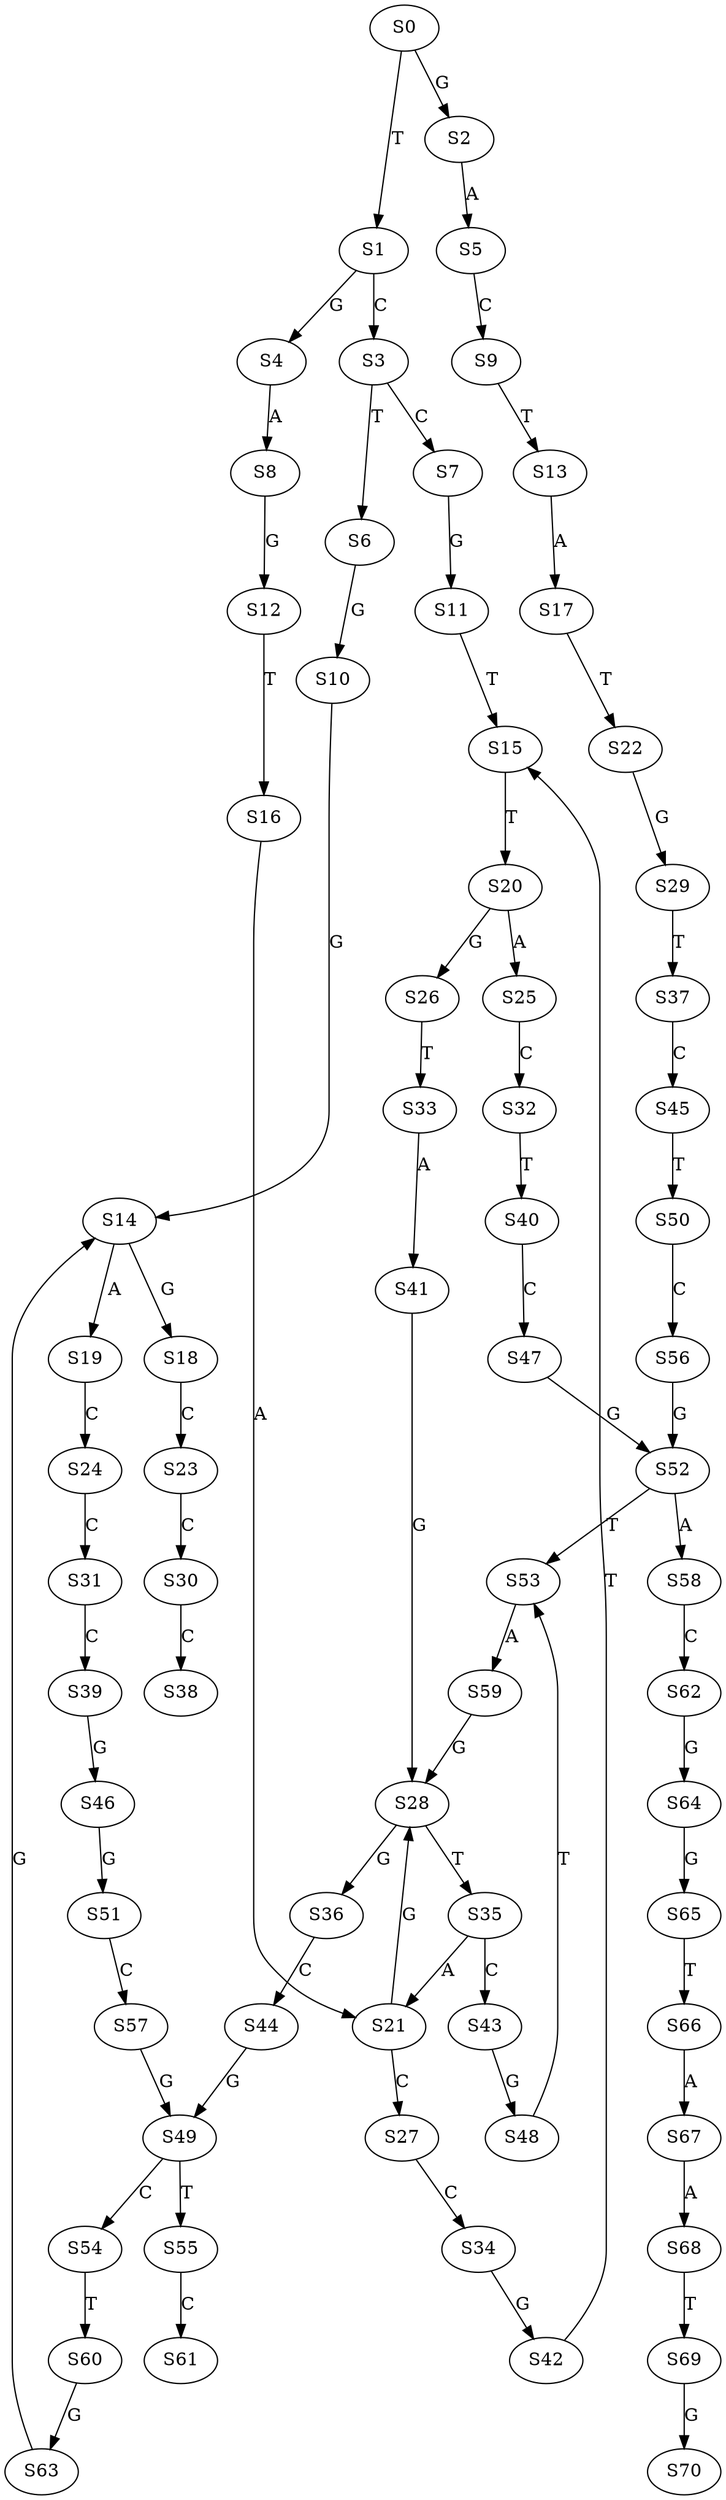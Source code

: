 strict digraph  {
	S0 -> S1 [ label = T ];
	S0 -> S2 [ label = G ];
	S1 -> S3 [ label = C ];
	S1 -> S4 [ label = G ];
	S2 -> S5 [ label = A ];
	S3 -> S6 [ label = T ];
	S3 -> S7 [ label = C ];
	S4 -> S8 [ label = A ];
	S5 -> S9 [ label = C ];
	S6 -> S10 [ label = G ];
	S7 -> S11 [ label = G ];
	S8 -> S12 [ label = G ];
	S9 -> S13 [ label = T ];
	S10 -> S14 [ label = G ];
	S11 -> S15 [ label = T ];
	S12 -> S16 [ label = T ];
	S13 -> S17 [ label = A ];
	S14 -> S18 [ label = G ];
	S14 -> S19 [ label = A ];
	S15 -> S20 [ label = T ];
	S16 -> S21 [ label = A ];
	S17 -> S22 [ label = T ];
	S18 -> S23 [ label = C ];
	S19 -> S24 [ label = C ];
	S20 -> S25 [ label = A ];
	S20 -> S26 [ label = G ];
	S21 -> S27 [ label = C ];
	S21 -> S28 [ label = G ];
	S22 -> S29 [ label = G ];
	S23 -> S30 [ label = C ];
	S24 -> S31 [ label = C ];
	S25 -> S32 [ label = C ];
	S26 -> S33 [ label = T ];
	S27 -> S34 [ label = C ];
	S28 -> S35 [ label = T ];
	S28 -> S36 [ label = G ];
	S29 -> S37 [ label = T ];
	S30 -> S38 [ label = C ];
	S31 -> S39 [ label = C ];
	S32 -> S40 [ label = T ];
	S33 -> S41 [ label = A ];
	S34 -> S42 [ label = G ];
	S35 -> S21 [ label = A ];
	S35 -> S43 [ label = C ];
	S36 -> S44 [ label = C ];
	S37 -> S45 [ label = C ];
	S39 -> S46 [ label = G ];
	S40 -> S47 [ label = C ];
	S41 -> S28 [ label = G ];
	S42 -> S15 [ label = T ];
	S43 -> S48 [ label = G ];
	S44 -> S49 [ label = G ];
	S45 -> S50 [ label = T ];
	S46 -> S51 [ label = G ];
	S47 -> S52 [ label = G ];
	S48 -> S53 [ label = T ];
	S49 -> S54 [ label = C ];
	S49 -> S55 [ label = T ];
	S50 -> S56 [ label = C ];
	S51 -> S57 [ label = C ];
	S52 -> S53 [ label = T ];
	S52 -> S58 [ label = A ];
	S53 -> S59 [ label = A ];
	S54 -> S60 [ label = T ];
	S55 -> S61 [ label = C ];
	S56 -> S52 [ label = G ];
	S57 -> S49 [ label = G ];
	S58 -> S62 [ label = C ];
	S59 -> S28 [ label = G ];
	S60 -> S63 [ label = G ];
	S62 -> S64 [ label = G ];
	S63 -> S14 [ label = G ];
	S64 -> S65 [ label = G ];
	S65 -> S66 [ label = T ];
	S66 -> S67 [ label = A ];
	S67 -> S68 [ label = A ];
	S68 -> S69 [ label = T ];
	S69 -> S70 [ label = G ];
}
